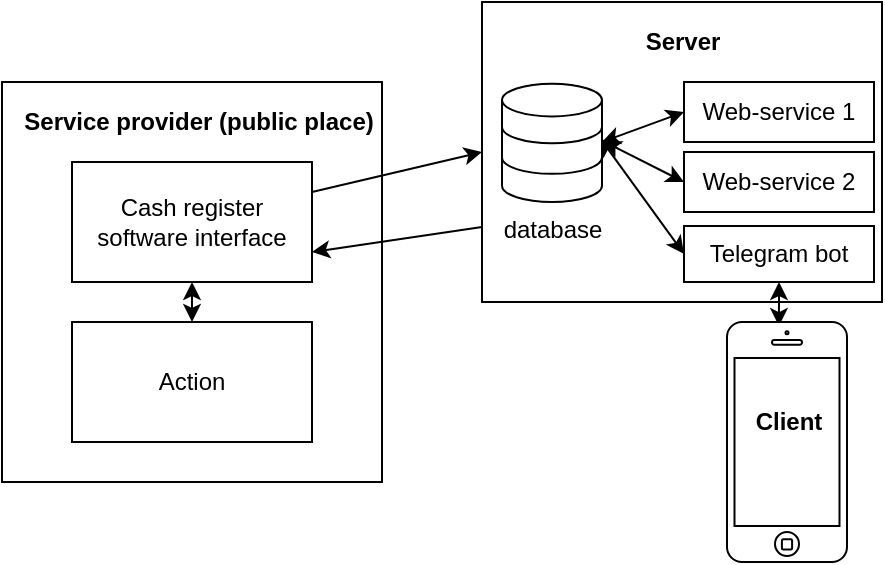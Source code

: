 <mxfile version="12.7.4" type="github"><diagram id="nys2qManIkc2Y7ORnagM" name="Page-1"><mxGraphModel dx="1102" dy="582" grid="1" gridSize="10" guides="1" tooltips="1" connect="1" arrows="1" fold="1" page="1" pageScale="1" pageWidth="827" pageHeight="1169" math="0" shadow="0"><root><mxCell id="0"/><mxCell id="1" parent="0"/><mxCell id="hYcTpzbO3XQcj4DStxW--7" value="" style="rounded=0;whiteSpace=wrap;html=1;" vertex="1" parent="1"><mxGeometry x="50" y="110" width="190" height="200" as="geometry"/></mxCell><mxCell id="hYcTpzbO3XQcj4DStxW--6" value="Сash register software interface" style="rounded=0;whiteSpace=wrap;html=1;" vertex="1" parent="1"><mxGeometry x="85" y="150" width="120" height="60" as="geometry"/></mxCell><mxCell id="hYcTpzbO3XQcj4DStxW--8" value="Service provider (public place)" style="text;html=1;align=center;verticalAlign=middle;resizable=0;points=[];autosize=1;fontStyle=1" vertex="1" parent="1"><mxGeometry x="53" y="120" width="190" height="20" as="geometry"/></mxCell><mxCell id="hYcTpzbO3XQcj4DStxW--10" style="edgeStyle=orthogonalEdgeStyle;rounded=0;orthogonalLoop=1;jettySize=auto;html=1;exitX=0.5;exitY=0;exitDx=0;exitDy=0;entryX=0.5;entryY=1;entryDx=0;entryDy=0;startArrow=classic;startFill=1;" edge="1" parent="1" source="hYcTpzbO3XQcj4DStxW--9" target="hYcTpzbO3XQcj4DStxW--6"><mxGeometry relative="1" as="geometry"/></mxCell><mxCell id="hYcTpzbO3XQcj4DStxW--9" value="Action" style="rounded=0;whiteSpace=wrap;html=1;" vertex="1" parent="1"><mxGeometry x="85" y="230" width="120" height="60" as="geometry"/></mxCell><mxCell id="hYcTpzbO3XQcj4DStxW--11" value="" style="rounded=0;whiteSpace=wrap;html=1;" vertex="1" parent="1"><mxGeometry x="290" y="70" width="200" height="150" as="geometry"/></mxCell><mxCell id="hYcTpzbO3XQcj4DStxW--12" value="Server" style="text;html=1;align=center;verticalAlign=middle;resizable=0;points=[];autosize=1;fontStyle=1" vertex="1" parent="1"><mxGeometry x="365" y="80" width="50" height="20" as="geometry"/></mxCell><mxCell id="hYcTpzbO3XQcj4DStxW--16" style="edgeStyle=none;rounded=0;orthogonalLoop=1;jettySize=auto;html=1;exitX=0;exitY=0.5;exitDx=0;exitDy=0;entryX=0.98;entryY=0.459;entryDx=0;entryDy=0;entryPerimeter=0;startArrow=classic;startFill=1;endArrow=classic;endFill=1;" edge="1" parent="1" source="hYcTpzbO3XQcj4DStxW--5" target="hYcTpzbO3XQcj4DStxW--15"><mxGeometry relative="1" as="geometry"/></mxCell><mxCell id="hYcTpzbO3XQcj4DStxW--19" style="edgeStyle=none;rounded=0;orthogonalLoop=1;jettySize=auto;html=1;exitX=0.5;exitY=1;exitDx=0;exitDy=0;entryX=0.433;entryY=0.017;entryDx=0;entryDy=0;entryPerimeter=0;startArrow=classic;startFill=1;endArrow=classic;endFill=1;" edge="1" parent="1" source="hYcTpzbO3XQcj4DStxW--5" target="hYcTpzbO3XQcj4DStxW--18"><mxGeometry relative="1" as="geometry"/></mxCell><mxCell id="hYcTpzbO3XQcj4DStxW--5" value="Telegram bot" style="rounded=0;whiteSpace=wrap;html=1;" vertex="1" parent="1"><mxGeometry x="391" y="182" width="95" height="28" as="geometry"/></mxCell><mxCell id="hYcTpzbO3XQcj4DStxW--14" style="edgeStyle=none;rounded=0;orthogonalLoop=1;jettySize=auto;html=1;exitX=1;exitY=0.75;exitDx=0;exitDy=0;entryX=0;entryY=0.75;entryDx=0;entryDy=0;startArrow=classic;startFill=1;endArrow=none;endFill=0;" edge="1" parent="1" source="hYcTpzbO3XQcj4DStxW--6" target="hYcTpzbO3XQcj4DStxW--11"><mxGeometry relative="1" as="geometry"/></mxCell><mxCell id="hYcTpzbO3XQcj4DStxW--13" style="rounded=0;orthogonalLoop=1;jettySize=auto;html=1;exitX=1;exitY=0.25;exitDx=0;exitDy=0;entryX=0;entryY=0.5;entryDx=0;entryDy=0;startArrow=none;startFill=0;" edge="1" parent="1" source="hYcTpzbO3XQcj4DStxW--6" target="hYcTpzbO3XQcj4DStxW--11"><mxGeometry relative="1" as="geometry"/></mxCell><mxCell id="hYcTpzbO3XQcj4DStxW--15" value="database" style="html=1;verticalLabelPosition=bottom;align=center;labelBackgroundColor=#ffffff;verticalAlign=top;strokeWidth=1;shadow=0;dashed=0;shape=mxgraph.ios7.icons.data;" vertex="1" parent="1"><mxGeometry x="300" y="110.9" width="50" height="59.1" as="geometry"/></mxCell><mxCell id="hYcTpzbO3XQcj4DStxW--18" value="" style="html=1;verticalLabelPosition=bottom;labelBackgroundColor=#ffffff;verticalAlign=top;shadow=0;dashed=0;strokeWidth=1;shape=mxgraph.ios7.misc.iphone;" vertex="1" parent="1"><mxGeometry x="412.5" y="230" width="60" height="120" as="geometry"/></mxCell><mxCell id="hYcTpzbO3XQcj4DStxW--20" value="Client" style="text;html=1;align=center;verticalAlign=middle;resizable=0;points=[];autosize=1;fontStyle=1;fontSize=12;" vertex="1" parent="1"><mxGeometry x="417.5" y="270" width="50" height="20" as="geometry"/></mxCell><mxCell id="hYcTpzbO3XQcj4DStxW--23" style="edgeStyle=none;rounded=0;orthogonalLoop=1;jettySize=auto;html=1;exitX=0;exitY=0.5;exitDx=0;exitDy=0;entryX=1.011;entryY=0.485;entryDx=0;entryDy=0;entryPerimeter=0;startArrow=classic;startFill=1;endArrow=classic;endFill=1;fontSize=12;" edge="1" parent="1" source="hYcTpzbO3XQcj4DStxW--21" target="hYcTpzbO3XQcj4DStxW--15"><mxGeometry relative="1" as="geometry"/></mxCell><mxCell id="hYcTpzbO3XQcj4DStxW--21" value="Web-service 2" style="rounded=0;whiteSpace=wrap;html=1;" vertex="1" parent="1"><mxGeometry x="391" y="145" width="95" height="30" as="geometry"/></mxCell><mxCell id="hYcTpzbO3XQcj4DStxW--24" style="edgeStyle=none;rounded=0;orthogonalLoop=1;jettySize=auto;html=1;exitX=0;exitY=0.5;exitDx=0;exitDy=0;startArrow=classic;startFill=1;endArrow=classic;endFill=1;fontSize=12;" edge="1" parent="1" source="hYcTpzbO3XQcj4DStxW--22"><mxGeometry relative="1" as="geometry"><mxPoint x="350" y="140" as="targetPoint"/></mxGeometry></mxCell><mxCell id="hYcTpzbO3XQcj4DStxW--22" value="Web-service 1" style="rounded=0;whiteSpace=wrap;html=1;" vertex="1" parent="1"><mxGeometry x="391" y="110.0" width="95" height="30" as="geometry"/></mxCell></root></mxGraphModel></diagram></mxfile>